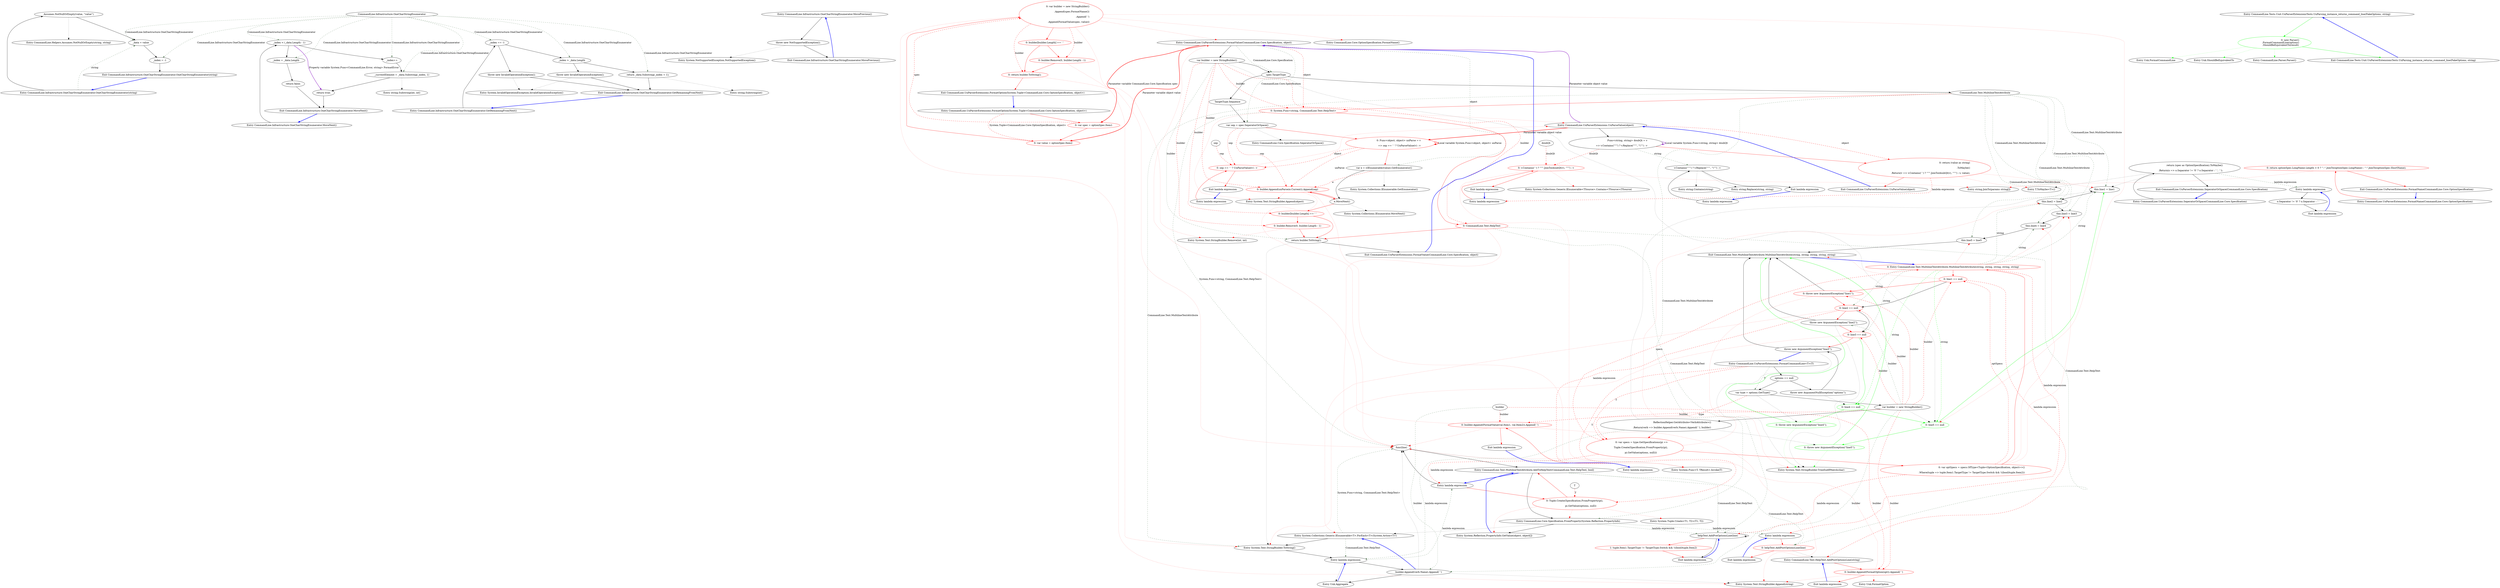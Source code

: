 digraph  {
m0_5 [cluster="CommandLine.Helpers.Assumes.NotNullOrEmpty(string, string)", file="StringBuilderExtensions.cs", label="Entry CommandLine.Helpers.Assumes.NotNullOrEmpty(string, string)", span="49-49"];
m0_14 [cluster="string.Substring(int, int)", file="StringBuilderExtensions.cs", label="Entry string.Substring(int, int)", span="0-0"];
m0_24 [cluster="CommandLine.Infrastructure.OneCharStringEnumerator.MovePrevious()", file="StringBuilderExtensions.cs", label="Entry CommandLine.Infrastructure.OneCharStringEnumerator.MovePrevious()", span="117-117"];
m0_25 [cluster="CommandLine.Infrastructure.OneCharStringEnumerator.MovePrevious()", file="StringBuilderExtensions.cs", label="throw new NotSupportedException();", span="119-119"];
m0_26 [cluster="CommandLine.Infrastructure.OneCharStringEnumerator.MovePrevious()", file="StringBuilderExtensions.cs", label="Exit CommandLine.Infrastructure.OneCharStringEnumerator.MovePrevious()", span="117-117"];
m0_23 [cluster="string.Substring(int)", file="StringBuilderExtensions.cs", label="Entry string.Substring(int)", span="0-0"];
m0_15 [cluster="CommandLine.Infrastructure.OneCharStringEnumerator.GetRemainingFromNext()", file="StringBuilderExtensions.cs", label="Entry CommandLine.Infrastructure.OneCharStringEnumerator.GetRemainingFromNext()", span="102-102"];
m0_16 [cluster="CommandLine.Infrastructure.OneCharStringEnumerator.GetRemainingFromNext()", file="StringBuilderExtensions.cs", label="_index == -1", span="104-104"];
m0_17 [cluster="CommandLine.Infrastructure.OneCharStringEnumerator.GetRemainingFromNext()", file="StringBuilderExtensions.cs", label="throw new InvalidOperationException();", span="106-106"];
m0_18 [cluster="CommandLine.Infrastructure.OneCharStringEnumerator.GetRemainingFromNext()", file="StringBuilderExtensions.cs", label="_index > _data.Length", span="109-109"];
m0_19 [cluster="CommandLine.Infrastructure.OneCharStringEnumerator.GetRemainingFromNext()", file="StringBuilderExtensions.cs", label="throw new InvalidOperationException();", span="111-111"];
m0_20 [cluster="CommandLine.Infrastructure.OneCharStringEnumerator.GetRemainingFromNext()", file="StringBuilderExtensions.cs", label="return _data.Substring(_index + 1);", span="114-114"];
m0_21 [cluster="CommandLine.Infrastructure.OneCharStringEnumerator.GetRemainingFromNext()", file="StringBuilderExtensions.cs", label="Exit CommandLine.Infrastructure.OneCharStringEnumerator.GetRemainingFromNext()", span="102-102"];
m0_27 [cluster="System.NotSupportedException.NotSupportedException()", file="StringBuilderExtensions.cs", label="Entry System.NotSupportedException.NotSupportedException()", span="0-0"];
m0_6 [cluster="CommandLine.Infrastructure.OneCharStringEnumerator.MoveNext()", file="StringBuilderExtensions.cs", label="Entry CommandLine.Infrastructure.OneCharStringEnumerator.MoveNext()", span="89-89"];
m0_7 [cluster="CommandLine.Infrastructure.OneCharStringEnumerator.MoveNext()", file="StringBuilderExtensions.cs", label="_index < (_data.Length - 1)", span="91-91"];
m0_8 [cluster="CommandLine.Infrastructure.OneCharStringEnumerator.MoveNext()", file="StringBuilderExtensions.cs", label="_index++", span="93-93"];
m0_11 [cluster="CommandLine.Infrastructure.OneCharStringEnumerator.MoveNext()", file="StringBuilderExtensions.cs", label="_index = _data.Length", span="98-98"];
m0_9 [cluster="CommandLine.Infrastructure.OneCharStringEnumerator.MoveNext()", file="StringBuilderExtensions.cs", label="_currentElement = _data.Substring(_index, 1)", span="94-94"];
m0_10 [cluster="CommandLine.Infrastructure.OneCharStringEnumerator.MoveNext()", file="StringBuilderExtensions.cs", label="return true;", span="95-95"];
m0_12 [cluster="CommandLine.Infrastructure.OneCharStringEnumerator.MoveNext()", file="StringBuilderExtensions.cs", label="return false;", span="99-99"];
m0_13 [cluster="CommandLine.Infrastructure.OneCharStringEnumerator.MoveNext()", file="StringBuilderExtensions.cs", label="Exit CommandLine.Infrastructure.OneCharStringEnumerator.MoveNext()", span="89-89"];
m0_0 [cluster="CommandLine.Infrastructure.OneCharStringEnumerator.OneCharStringEnumerator(string)", file="StringBuilderExtensions.cs", label="Entry CommandLine.Infrastructure.OneCharStringEnumerator.OneCharStringEnumerator(string)", span="36-36"];
m0_1 [cluster="CommandLine.Infrastructure.OneCharStringEnumerator.OneCharStringEnumerator(string)", file="StringBuilderExtensions.cs", label="Assumes.NotNullOrEmpty(value, ''value'')", span="38-38"];
m0_2 [cluster="CommandLine.Infrastructure.OneCharStringEnumerator.OneCharStringEnumerator(string)", file="StringBuilderExtensions.cs", label="_data = value", span="39-39"];
m0_3 [cluster="CommandLine.Infrastructure.OneCharStringEnumerator.OneCharStringEnumerator(string)", file="StringBuilderExtensions.cs", label="_index = -1", span="40-40"];
m0_4 [cluster="CommandLine.Infrastructure.OneCharStringEnumerator.OneCharStringEnumerator(string)", file="StringBuilderExtensions.cs", label="Exit CommandLine.Infrastructure.OneCharStringEnumerator.OneCharStringEnumerator(string)", span="36-36"];
m0_22 [cluster="System.InvalidOperationException.InvalidOperationException()", file="StringBuilderExtensions.cs", label="Entry System.InvalidOperationException.InvalidOperationException()", span="0-0"];
m0_28 [file="StringBuilderExtensions.cs", label="CommandLine.Infrastructure.OneCharStringEnumerator", span=""];
m1_90 [cluster="System.Collections.Generic.IEnumerable<TSource>.Contains<TSource>(TSource)", file="UnParserExtensions.cs", label="Entry System.Collections.Generic.IEnumerable<TSource>.Contains<TSource>(TSource)", span="0-0"];
m1_32 [cluster="lambda expression", file="UnParserExtensions.cs", label="func(line)", span="152-152"];
m1_26 [cluster="System.Collections.Generic.IEnumerable<T>.ForEach<T>(System.Action<T>)", file="UnParserExtensions.cs", label="Entry System.Collections.Generic.IEnumerable<T>.ForEach<T>(System.Action<T>)", span="253-253"];
m1_27 [cluster="System.Text.StringBuilder.ToString()", file="UnParserExtensions.cs", label="Entry System.Text.StringBuilder.ToString()", span="0-0"];
m1_28 [cluster="lambda expression", file="UnParserExtensions.cs", label="Entry lambda expression", span="25-25"];
m1_29 [cluster="lambda expression", file="UnParserExtensions.cs", label="builder.Append(verb.Name).Append(' ')", span="25-25"];
m1_19 [cluster="CommandLine.Text.MultilineTextAttribute.MultilineTextAttribute(string, string, string, string, string)", file="UnParserExtensions.cs", label="this.line1 = line1", span="82-82"];
m1_98 [cluster="CommandLine.UnParserExtensions.FormatOption(System.Tuple<CommandLine.Core.OptionSpecification, object>)", file="UnParserExtensions.cs", label="Entry CommandLine.UnParserExtensions.FormatOption(System.Tuple<CommandLine.Core.OptionSpecification, object>)", span="81-81"];
m1_99 [cluster="CommandLine.UnParserExtensions.FormatOption(System.Tuple<CommandLine.Core.OptionSpecification, object>)", color=red, community=0, file="UnParserExtensions.cs", label="0: var spec = optionSpec.Item1", span="83-83"];
m1_100 [cluster="CommandLine.UnParserExtensions.FormatOption(System.Tuple<CommandLine.Core.OptionSpecification, object>)", color=red, community=0, file="UnParserExtensions.cs", label="0: var value = optionSpec.Item2", span="84-84"];
m1_101 [cluster="CommandLine.UnParserExtensions.FormatOption(System.Tuple<CommandLine.Core.OptionSpecification, object>)", color=red, community=1, file="UnParserExtensions.cs", label="0: var builder = new StringBuilder()\r\n                    .Append(spec.FormatName())\r\n                    .Append(' ')\r\n                    .Append(FormatValue(spec, value))", span="85-88"];
m1_102 [cluster="CommandLine.UnParserExtensions.FormatOption(System.Tuple<CommandLine.Core.OptionSpecification, object>)", color=red, community=0, file="UnParserExtensions.cs", label="0: builder[builder.Length] == ' '", span="89-89"];
m1_103 [cluster="CommandLine.UnParserExtensions.FormatOption(System.Tuple<CommandLine.Core.OptionSpecification, object>)", color=red, community=0, file="UnParserExtensions.cs", label="0: builder.Remove(0, builder.Length - 1)", span="90-90"];
m1_104 [cluster="CommandLine.UnParserExtensions.FormatOption(System.Tuple<CommandLine.Core.OptionSpecification, object>)", color=red, community=0, file="UnParserExtensions.cs", label="0: return builder.ToString();", span="91-91"];
m1_105 [cluster="CommandLine.UnParserExtensions.FormatOption(System.Tuple<CommandLine.Core.OptionSpecification, object>)", file="UnParserExtensions.cs", label="Exit CommandLine.UnParserExtensions.FormatOption(System.Tuple<CommandLine.Core.OptionSpecification, object>)", span="81-81"];
m1_92 [cluster="CommandLine.UnParserExtensions.SeperatorOrSpace(CommandLine.Core.Specification)", file="UnParserExtensions.cs", label="Entry CommandLine.UnParserExtensions.SeperatorOrSpace(CommandLine.Core.Specification)", span="75-75"];
m1_93 [cluster="CommandLine.UnParserExtensions.SeperatorOrSpace(CommandLine.Core.Specification)", file="UnParserExtensions.cs", label="return (spec as OptionSpecification).ToMaybe()\r\n                .Return(o => o.Separator != '\0' ? o.Separator : ' ', ' ');", span="77-78"];
m1_94 [cluster="CommandLine.UnParserExtensions.SeperatorOrSpace(CommandLine.Core.Specification)", file="UnParserExtensions.cs", label="Exit CommandLine.UnParserExtensions.SeperatorOrSpace(CommandLine.Core.Specification)", span="75-75"];
m1_52 [cluster="CommandLine.UnParserExtensions.FormatValue(CommandLine.Core.Specification, object)", file="UnParserExtensions.cs", label="Entry CommandLine.UnParserExtensions.FormatValue(CommandLine.Core.Specification, object)", span="42-42"];
m1_53 [cluster="CommandLine.UnParserExtensions.FormatValue(CommandLine.Core.Specification, object)", file="UnParserExtensions.cs", label="var builder = new StringBuilder()", span="44-44"];
m1_54 [cluster="CommandLine.UnParserExtensions.FormatValue(CommandLine.Core.Specification, object)", file="UnParserExtensions.cs", label="spec.TargetType", span="45-45"];
m1_56 [cluster="CommandLine.UnParserExtensions.FormatValue(CommandLine.Core.Specification, object)", color=red, community=0, file="UnParserExtensions.cs", label="0: System.Func<string, CommandLine.Text.HelpText>", span=""];
m1_59 [cluster="CommandLine.UnParserExtensions.FormatValue(CommandLine.Core.Specification, object)", file="UnParserExtensions.cs", label="var sep = spec.SeperatorOrSpace()", span="52-52"];
m1_61 [cluster="CommandLine.UnParserExtensions.FormatValue(CommandLine.Core.Specification, object)", file="UnParserExtensions.cs", label="var e = ((IEnumerable)value).GetEnumerator()", span="55-55"];
m1_57 [cluster="CommandLine.UnParserExtensions.FormatValue(CommandLine.Core.Specification, object)", color=red, community=0, file="UnParserExtensions.cs", label="0: CommandLine.Text.HelpText", span=""];
m1_63 [cluster="CommandLine.UnParserExtensions.FormatValue(CommandLine.Core.Specification, object)", color=red, community=0, file="UnParserExtensions.cs", label="0: builder.Append(unParse(e.Current)).Append(sep)", span="57-57"];
m1_64 [cluster="CommandLine.UnParserExtensions.FormatValue(CommandLine.Core.Specification, object)", color=red, community=0, file="UnParserExtensions.cs", label="0: builder[builder.Length] == ' '", span="58-58"];
m1_65 [cluster="CommandLine.UnParserExtensions.FormatValue(CommandLine.Core.Specification, object)", color=red, community=0, file="UnParserExtensions.cs", label="0: builder.Remove(0, builder.Length - 1)", span="59-59"];
m1_66 [cluster="CommandLine.UnParserExtensions.FormatValue(CommandLine.Core.Specification, object)", file="UnParserExtensions.cs", label="return builder.ToString();", span="62-62"];
m1_55 [cluster="CommandLine.UnParserExtensions.FormatValue(CommandLine.Core.Specification, object)", file="UnParserExtensions.cs", label="CommandLine.Text.MultilineTextAttribute", span=""];
m1_58 [cluster="CommandLine.UnParserExtensions.FormatValue(CommandLine.Core.Specification, object)", file="UnParserExtensions.cs", label="TargetType.Sequence", span="51-51"];
m1_60 [cluster="CommandLine.UnParserExtensions.FormatValue(CommandLine.Core.Specification, object)", color=red, community=1, file="UnParserExtensions.cs", label="0: Func<object, object> unParse = v\r\n                        => sep == ' ' ? UnParseValue(v) : v", span="53-54"];
m1_62 [cluster="CommandLine.UnParserExtensions.FormatValue(CommandLine.Core.Specification, object)", file="UnParserExtensions.cs", label="e.MoveNext()", span="56-56"];
m1_67 [cluster="CommandLine.UnParserExtensions.FormatValue(CommandLine.Core.Specification, object)", file="UnParserExtensions.cs", label="Exit CommandLine.UnParserExtensions.FormatValue(CommandLine.Core.Specification, object)", span="42-42"];
m1_71 [cluster="System.Collections.IEnumerable.GetEnumerator()", file="UnParserExtensions.cs", label="Entry System.Collections.IEnumerable.GetEnumerator()", span="0-0"];
m1_73 [cluster="System.Func<T, TResult>.Invoke(T)", file="UnParserExtensions.cs", label="Entry System.Func<T, TResult>.Invoke(T)", span="0-0"];
m1_0 [cluster="CommandLine.UnParserExtensions.FormatCommandLine<T>(T)", file="UnParserExtensions.cs", label="Entry CommandLine.UnParserExtensions.FormatCommandLine<T>(T)", span="17-17"];
m1_1 [cluster="CommandLine.UnParserExtensions.FormatCommandLine<T>(T)", file="UnParserExtensions.cs", label="options == null", span="19-19"];
m1_3 [cluster="CommandLine.UnParserExtensions.FormatCommandLine<T>(T)", file="UnParserExtensions.cs", label="var type = options.GetType()", span="21-21"];
m1_6 [cluster="CommandLine.UnParserExtensions.FormatCommandLine<T>(T)", color=red, community=1, file="UnParserExtensions.cs", label="0: var specs = type.GetSpecifications(pi =>\r\n                Tuple.Create(Specification.FromProperty(pi),\r\n                pi.GetValue(options, null)))", span="27-29"];
m1_2 [cluster="CommandLine.UnParserExtensions.FormatCommandLine<T>(T)", file="UnParserExtensions.cs", label="throw new ArgumentNullException(''options'');", span="19-19"];
m1_4 [cluster="CommandLine.UnParserExtensions.FormatCommandLine<T>(T)", file="UnParserExtensions.cs", label="var builder = new StringBuilder()", span="22-22"];
m1_5 [cluster="CommandLine.UnParserExtensions.FormatCommandLine<T>(T)", file="UnParserExtensions.cs", label="ReflectionHelper.GetAttribute<VerbAttribute>()\r\n                .Return(verb => builder.Append(verb.Name).Append(' '), builder)", span="24-25"];
m1_9 [cluster="CommandLine.Text.MultilineTextAttribute.MultilineTextAttribute(string, string, string, string, string)", color=red, community=0, file="UnParserExtensions.cs", label="0: line1 == null", span="76-76"];
m1_10 [cluster="CommandLine.Text.MultilineTextAttribute.MultilineTextAttribute(string, string, string, string, string)", color=red, community=0, file="UnParserExtensions.cs", label="0: throw new ArgumentException(''line1'');", span="76-76"];
m1_11 [cluster="CommandLine.Text.MultilineTextAttribute.MultilineTextAttribute(string, string, string, string, string)", color=red, community=0, file="UnParserExtensions.cs", label="0: line2 == null", span="77-77"];
m1_12 [cluster="CommandLine.Text.MultilineTextAttribute.MultilineTextAttribute(string, string, string, string, string)", file="UnParserExtensions.cs", label="throw new ArgumentException(''line2'');", span="77-77"];
m1_13 [cluster="CommandLine.Text.MultilineTextAttribute.MultilineTextAttribute(string, string, string, string, string)", color=red, community=0, file="UnParserExtensions.cs", label="0: line3 == null", span="78-78"];
m1_7 [cluster="CommandLine.UnParserExtensions.FormatCommandLine<T>(T)", color=red, community=1, file="UnParserExtensions.cs", label="0: var optSpecs = specs.OfType<Tuple<OptionSpecification, object>>()\r\n                .Where(tuple => tuple.Item1.TargetType != TargetType.Switch && !((bool)tuple.Item2))", span="30-31"];
m1_8 [cluster="CommandLine.Text.MultilineTextAttribute.MultilineTextAttribute(string, string, string, string, string)", color=red, community=0, file="UnParserExtensions.cs", label="0: Entry CommandLine.Text.MultilineTextAttribute.MultilineTextAttribute(string, string, string, string, string)", span="74-74"];
m1_14 [cluster="CommandLine.Text.MultilineTextAttribute.MultilineTextAttribute(string, string, string, string, string)", file="UnParserExtensions.cs", label="throw new ArgumentException(''line3'');", span="78-78"];
m1_25 [cluster="System.Text.StringBuilder.TrimEndIfMatch(char)", file="UnParserExtensions.cs", label="Entry System.Text.StringBuilder.TrimEndIfMatch(char)", span="86-86"];
m1_22 [cluster="CommandLine.Text.MultilineTextAttribute.MultilineTextAttribute(string, string, string, string, string)", file="UnParserExtensions.cs", label="this.line4 = line4", span="85-85"];
m1_18 [cluster="CommandLine.Text.MultilineTextAttribute.MultilineTextAttribute(string, string, string, string, string)", color=green, community=0, file="UnParserExtensions.cs", label="0: throw new ArgumentException(''line5'');", span="80-80"];
m1_86 [cluster="string.Replace(string, string)", file="UnParserExtensions.cs", label="Entry string.Replace(string, string)", span="0-0"];
m1_41 [cluster="lambda expression", file="UnParserExtensions.cs", label="Exit lambda expression", span="31-31"];
m1_20 [cluster="CommandLine.Text.MultilineTextAttribute.MultilineTextAttribute(string, string, string, string, string)", file="UnParserExtensions.cs", label="this.line2 = line2", span="83-83"];
m1_81 [cluster="T.ToMaybe<T>()", file="UnParserExtensions.cs", label="Entry T.ToMaybe<T>()", span="105-105"];
m1_38 [cluster="System.Tuple.Create<T1, T2>(T1, T2)", file="UnParserExtensions.cs", label="Entry System.Tuple.Create<T1, T2>(T1, T2)", span="0-0"];
m1_16 [cluster="CommandLine.Text.MultilineTextAttribute.MultilineTextAttribute(string, string, string, string, string)", color=green, community=0, file="UnParserExtensions.cs", label="0: throw new ArgumentException(''line4'');", span="79-79"];
m1_95 [cluster="lambda expression", file="UnParserExtensions.cs", label="Entry lambda expression", span="78-78"];
m1_34 [cluster="lambda expression", color=red, community=1, file="UnParserExtensions.cs", label="0: Tuple.Create(Specification.FromProperty(pi),\r\n                pi.GetValue(options, null))", span="28-29"];
m1_46 [cluster="lambda expression", color=red, community=0, file="UnParserExtensions.cs", label="0: builder.Append(FormatOption(opt)).Append(' ')", span="34-34"];
m1_50 [cluster="lambda expression", color=red, community=0, file="UnParserExtensions.cs", label="0: builder.Append(FormatValue(val.Item1, val.Item2)).Append(' ')", span="36-36"];
m1_33 [cluster="lambda expression", file="UnParserExtensions.cs", label="Entry lambda expression", span="27-29"];
m1_39 [cluster="lambda expression", file="UnParserExtensions.cs", label="helpText.AddPreOptionsLine(line)", span="160-160"];
m1_42 [cluster="lambda expression", file="UnParserExtensions.cs", label="Entry lambda expression", span="32-32"];
m1_45 [cluster="CommandLine.Text.HelpText.AddPostOptionsLine(string)", file="UnParserExtensions.cs", label="Entry CommandLine.Text.HelpText.AddPostOptionsLine(string)", span="333-333"];
m1_49 [cluster="lambda expression", file="UnParserExtensions.cs", label="Entry lambda expression", span="36-36"];
m1_30 [cluster="Unk.Aggregate", file="UnParserExtensions.cs", label="Entry Unk.Aggregate", span=""];
m1_35 [cluster="CommandLine.Text.MultilineTextAttribute.AddToHelpText(CommandLine.Text.HelpText, bool)", file="UnParserExtensions.cs", label="Entry CommandLine.Text.MultilineTextAttribute.AddToHelpText(CommandLine.Text.HelpText, bool)", span="155-155"];
m1_40 [cluster="lambda expression", color=red, community=0, file="UnParserExtensions.cs", label="1: tuple.Item1.TargetType != TargetType.Switch && !((bool)tuple.Item2)", span="31-31"];
m1_43 [cluster="lambda expression", color=red, community=0, file="UnParserExtensions.cs", label="0: helpText.AddPostOptionsLine(line)", span="161-161"];
m1_44 [cluster="lambda expression", file="UnParserExtensions.cs", label="Exit lambda expression", span="32-32"];
m1_47 [cluster="lambda expression", file="UnParserExtensions.cs", label="Exit lambda expression", span="34-34"];
m1_51 [cluster="lambda expression", file="UnParserExtensions.cs", label="Exit lambda expression", span="36-36"];
m1_76 [cluster="lambda expression", color=red, community=0, file="UnParserExtensions.cs", label="0: sep == ' ' ? UnParseValue(v) : v", span="54-54"];
m1_75 [cluster="lambda expression", file="UnParserExtensions.cs", label="Entry lambda expression", span="53-54"];
m1_77 [cluster="lambda expression", file="UnParserExtensions.cs", label="Exit lambda expression", span="53-54"];
m1_83 [cluster="lambda expression", file="UnParserExtensions.cs", label="v.Contains(''\'''') ? v.Replace(''\'''', ''\\\'''') : v", span="68-68"];
m1_88 [cluster="lambda expression", color=red, community=0, file="UnParserExtensions.cs", label="0: v.Contains(' ') ? ''\''''.JoinTo(doubQt(v), ''\'''') : v", span="72-72"];
m1_87 [cluster="lambda expression", file="UnParserExtensions.cs", label="Entry lambda expression", span="72-72"];
m1_82 [cluster="lambda expression", file="UnParserExtensions.cs", label="Entry lambda expression", span="67-68"];
m1_84 [cluster="lambda expression", file="UnParserExtensions.cs", label="Exit lambda expression", span="67-68"];
m1_89 [cluster="lambda expression", file="UnParserExtensions.cs", label="Exit lambda expression", span="72-72"];
m1_96 [cluster="lambda expression", file="UnParserExtensions.cs", label="o.Separator != '\0' ? o.Separator : ' '", span="78-78"];
m1_97 [cluster="lambda expression", file="UnParserExtensions.cs", label="Exit lambda expression", span="78-78"];
m1_85 [cluster="string.Contains(string)", file="UnParserExtensions.cs", label="Entry string.Contains(string)", span="0-0"];
m1_68 [cluster="CommandLine.UnParserExtensions.UnParseValue(object)", file="UnParserExtensions.cs", label="Entry CommandLine.UnParserExtensions.UnParseValue(object)", span="65-65"];
m1_78 [cluster="CommandLine.UnParserExtensions.UnParseValue(object)", file="UnParserExtensions.cs", label="Func<string, string> doubQt = v\r\n                => v.Contains(''\'''') ? v.Replace(''\'''', ''\\\'''') : v", span="67-68"];
m1_79 [cluster="CommandLine.UnParserExtensions.UnParseValue(object)", color=red, community=0, file="UnParserExtensions.cs", label="0: return (value as string)\r\n                .ToMaybe()\r\n                .Return(v => v.Contains(' ') ? ''\''''.JoinTo(doubQt(v), ''\'''') : v, value);", span="70-72"];
m1_80 [cluster="CommandLine.UnParserExtensions.UnParseValue(object)", file="UnParserExtensions.cs", label="Exit CommandLine.UnParserExtensions.UnParseValue(object)", span="65-65"];
m1_23 [cluster="CommandLine.Text.MultilineTextAttribute.MultilineTextAttribute(string, string, string, string, string)", file="UnParserExtensions.cs", label="this.line5 = line5", span="86-86"];
m1_74 [cluster="System.Text.StringBuilder.Remove(int, int)", file="UnParserExtensions.cs", label="Entry System.Text.StringBuilder.Remove(int, int)", span="0-0"];
m1_48 [cluster="Unk.FormatOption", file="UnParserExtensions.cs", label="Entry Unk.FormatOption", span=""];
m1_91 [cluster="string.JoinTo(params string[])", file="UnParserExtensions.cs", label="Entry string.JoinTo(params string[])", span="45-45"];
m1_36 [cluster="CommandLine.Core.Specification.FromProperty(System.Reflection.PropertyInfo)", file="UnParserExtensions.cs", label="Entry CommandLine.Core.Specification.FromProperty(System.Reflection.PropertyInfo)", span="105-105"];
m1_37 [cluster="System.Reflection.PropertyInfo.GetValue(object, object[])", file="UnParserExtensions.cs", label="Entry System.Reflection.PropertyInfo.GetValue(object, object[])", span="0-0"];
m1_70 [cluster="CommandLine.Core.Specification.SeperatorOrSpace()", file="UnParserExtensions.cs", label="Entry CommandLine.Core.Specification.SeperatorOrSpace()", span="75-75"];
m1_31 [cluster="System.Text.StringBuilder.Append(string)", file="UnParserExtensions.cs", label="Entry System.Text.StringBuilder.Append(string)", span="0-0"];
m1_106 [cluster="CommandLine.Core.OptionSpecification.FormatName()", file="UnParserExtensions.cs", label="Entry CommandLine.Core.OptionSpecification.FormatName()", span="94-94"];
m1_24 [cluster="CommandLine.Text.MultilineTextAttribute.MultilineTextAttribute(string, string, string, string, string)", file="UnParserExtensions.cs", label="Exit CommandLine.Text.MultilineTextAttribute.MultilineTextAttribute(string, string, string, string, string)", span="74-74"];
m1_69 [cluster="System.Text.StringBuilder.Append(object)", file="UnParserExtensions.cs", label="Entry System.Text.StringBuilder.Append(object)", span="0-0"];
m1_21 [cluster="CommandLine.Text.MultilineTextAttribute.MultilineTextAttribute(string, string, string, string, string)", file="UnParserExtensions.cs", label="this.line3 = line3", span="84-84"];
m1_17 [cluster="CommandLine.Text.MultilineTextAttribute.MultilineTextAttribute(string, string, string, string, string)", color=green, community=0, file="UnParserExtensions.cs", label="0: line5 == null", span="80-80"];
m1_72 [cluster="System.Collections.IEnumerator.MoveNext()", file="UnParserExtensions.cs", label="Entry System.Collections.IEnumerator.MoveNext()", span="0-0"];
m1_107 [cluster="CommandLine.UnParserExtensions.FormatName(CommandLine.Core.OptionSpecification)", file="UnParserExtensions.cs", label="Entry CommandLine.UnParserExtensions.FormatName(CommandLine.Core.OptionSpecification)", span="94-94"];
m1_108 [cluster="CommandLine.UnParserExtensions.FormatName(CommandLine.Core.OptionSpecification)", color=red, community=0, file="UnParserExtensions.cs", label="0: return optionSpec.LongName.Length > 0 ? ''--''.JoinTo(optionSpec.LongName) : ''-''.JoinTo(optionSpec.ShortName);", span="96-96"];
m1_109 [cluster="CommandLine.UnParserExtensions.FormatName(CommandLine.Core.OptionSpecification)", file="UnParserExtensions.cs", label="Exit CommandLine.UnParserExtensions.FormatName(CommandLine.Core.OptionSpecification)", span="94-94"];
m1_15 [cluster="CommandLine.Text.MultilineTextAttribute.MultilineTextAttribute(string, string, string, string, string)", color=green, community=0, file="UnParserExtensions.cs", label="0: line4 == null", span="79-79"];
m1_110 [file="UnParserExtensions.cs", label=builder, span=""];
m1_111 [file="UnParserExtensions.cs", label=T, span=""];
m1_112 [file="UnParserExtensions.cs", label=sep, span=""];
m1_113 [file="UnParserExtensions.cs", label=doubQt, span=""];
m2_0 [cluster="CommandLine.Tests.Unit.UnParserExtensionsTests.UnParsing_instance_returns_command_line(FakeOptions, string)", file="UnParserExtensionsTests.cs", label="Entry CommandLine.Tests.Unit.UnParserExtensionsTests.UnParsing_instance_returns_command_line(FakeOptions, string)", span="16-16"];
m2_1 [cluster="CommandLine.Tests.Unit.UnParserExtensionsTests.UnParsing_instance_returns_command_line(FakeOptions, string)", color=green, community=1, file="UnParserExtensionsTests.cs", label="0: new Parser()\r                .FormatCommandLine(options)\r                .ShouldBeEquivalentTo(result)", span="18-20"];
m2_2 [cluster="CommandLine.Tests.Unit.UnParserExtensionsTests.UnParsing_instance_returns_command_line(FakeOptions, string)", file="UnParserExtensionsTests.cs", label="Exit CommandLine.Tests.Unit.UnParserExtensionsTests.UnParsing_instance_returns_command_line(FakeOptions, string)", span="16-16"];
m2_4 [cluster="Unk.FormatCommandLine", file="UnParserExtensionsTests.cs", label="Entry Unk.FormatCommandLine", span=""];
m2_5 [cluster="Unk.ShouldBeEquivalentTo", file="UnParserExtensionsTests.cs", label="Entry Unk.ShouldBeEquivalentTo", span=""];
m2_3 [cluster="CommandLine.Parser.Parser()", file="UnParserExtensionsTests.cs", label="Entry CommandLine.Parser.Parser()", span="26-26"];
m0_24 -> m0_25  [key=0, style=solid];
m0_25 -> m0_26  [key=0, style=solid];
m0_25 -> m0_27  [key=2, style=dotted];
m0_26 -> m0_24  [color=blue, key=0, style=bold];
m0_15 -> m0_16  [key=0, style=solid];
m0_16 -> m0_17  [key=0, style=solid];
m0_16 -> m0_18  [key=0, style=solid];
m0_17 -> m0_21  [key=0, style=solid];
m0_17 -> m0_22  [key=2, style=dotted];
m0_18 -> m0_19  [key=0, style=solid];
m0_18 -> m0_20  [key=0, style=solid];
m0_19 -> m0_21  [key=0, style=solid];
m0_19 -> m0_22  [key=2, style=dotted];
m0_20 -> m0_21  [key=0, style=solid];
m0_20 -> m0_23  [key=2, style=dotted];
m0_21 -> m0_15  [color=blue, key=0, style=bold];
m0_6 -> m0_7  [key=0, style=solid];
m0_7 -> m0_8  [key=0, style=solid];
m0_7 -> m0_11  [key=0, style=solid];
m0_7 -> m0_10  [color=darkorchid, key=3, label="Property variable System.Func<CommandLine.Error, string> FormatError", style=bold];
m0_8 -> m0_9  [key=0, style=solid];
m0_11 -> m0_12  [key=0, style=solid];
m0_9 -> m0_10  [key=0, style=solid];
m0_9 -> m0_14  [key=2, style=dotted];
m0_10 -> m0_13  [key=0, style=solid];
m0_12 -> m0_13  [key=0, style=solid];
m0_13 -> m0_6  [color=blue, key=0, style=bold];
m0_0 -> m0_1  [key=0, style=solid];
m0_0 -> m0_2  [color=darkseagreen4, key=1, label=string, style=dashed];
m0_1 -> m0_2  [key=0, style=solid];
m0_1 -> m0_5  [key=2, style=dotted];
m0_2 -> m0_3  [key=0, style=solid];
m0_3 -> m0_4  [key=0, style=solid];
m0_4 -> m0_0  [color=blue, key=0, style=bold];
m0_28 -> m0_2  [color=darkseagreen4, key=1, label="CommandLine.Infrastructure.OneCharStringEnumerator", style=dashed];
m0_28 -> m0_3  [color=darkseagreen4, key=1, label="CommandLine.Infrastructure.OneCharStringEnumerator", style=dashed];
m0_28 -> m0_7  [color=darkseagreen4, key=1, label="CommandLine.Infrastructure.OneCharStringEnumerator", style=dashed];
m0_28 -> m0_8  [color=darkseagreen4, key=1, label="CommandLine.Infrastructure.OneCharStringEnumerator", style=dashed];
m0_28 -> m0_9  [color=darkseagreen4, key=1, label="CommandLine.Infrastructure.OneCharStringEnumerator", style=dashed];
m0_28 -> m0_11  [color=darkseagreen4, key=1, label="CommandLine.Infrastructure.OneCharStringEnumerator", style=dashed];
m0_28 -> m0_16  [color=darkseagreen4, key=1, label="CommandLine.Infrastructure.OneCharStringEnumerator", style=dashed];
m0_28 -> m0_18  [color=darkseagreen4, key=1, label="CommandLine.Infrastructure.OneCharStringEnumerator", style=dashed];
m0_28 -> m0_20  [color=darkseagreen4, key=1, label="CommandLine.Infrastructure.OneCharStringEnumerator", style=dashed];
m1_32 -> m1_35  [key=0, style=solid];
m1_32 -> m1_73  [key=2, style=dotted];
m1_26 -> m1_27  [key=0, style=solid];
m1_26 -> m1_28  [color=darkseagreen4, key=1, label="CommandLine.Text.HelpText", style=dashed];
m1_26 -> m1_32  [color=darkseagreen4, key=1, label="System.Func<string, CommandLine.Text.HelpText>", style=dashed];
m1_27 -> m1_28  [key=0, style=solid];
m1_28 -> m1_29  [key=0, style=solid];
m1_28 -> m1_30  [key=2, style=dotted];
m1_28 -> m1_33  [color=darkseagreen4, key=1, label="lambda expression", style=dashed];
m1_29 -> m1_26  [color=blue, key=0, style=bold];
m1_29 -> m1_30  [key=0, style=solid];
m1_29 -> m1_31  [key=2, style=dotted];
m1_29 -> m1_32  [key=2, style=dotted];
m1_19 -> m1_20  [key=0, style=solid];
m1_98 -> m1_99  [color=red, key=0, style=solid];
m1_98 -> m1_100  [color=red, key=1, label="System.Tuple<CommandLine.Core.OptionSpecification, object>", style=dashed];
m1_99 -> m1_100  [color=red, key=0, style=solid];
m1_99 -> m1_101  [color=red, key=1, label=spec, style=dashed];
m1_100 -> m1_101  [color=red, key=0, style=solid];
m1_101 -> m1_102  [color=red, key=0, style=solid];
m1_101 -> m1_17  [color=red, key=2, style=dotted];
m1_101 -> m1_106  [color=red, key=2, style=dotted];
m1_101 -> m1_31  [color=red, key=2, style=dotted];
m1_101 -> m1_32  [color=red, key=2, style=dotted];
m1_101 -> m1_52  [color=red, key=2, style=dotted];
m1_101 -> m1_103  [color=red, key=1, label=builder, style=dashed];
m1_101 -> m1_104  [color=red, key=1, label=builder, style=dashed];
m1_102 -> m1_103  [color=red, key=0, style=solid];
m1_102 -> m1_104  [color=red, key=0, style=solid];
m1_103 -> m1_104  [color=red, key=0, style=solid];
m1_103 -> m1_74  [color=red, key=2, style=dotted];
m1_104 -> m1_105  [color=red, key=0, style=solid];
m1_104 -> m1_27  [color=red, key=2, style=dotted];
m1_105 -> m1_98  [color=blue, key=0, style=bold];
m1_92 -> m1_93  [key=0, style=solid];
m1_93 -> m1_94  [key=0, style=solid];
m1_93 -> m1_81  [key=2, style=dotted];
m1_93 -> m1_19  [key=2, style=dotted];
m1_93 -> m1_95  [color=darkseagreen4, key=1, label="lambda expression", style=dashed];
m1_94 -> m1_92  [color=blue, key=0, style=bold];
m1_52 -> m1_53  [key=0, style=solid];
m1_52 -> m1_54  [color=darkseagreen4, key=1, label="CommandLine.Core.Specification", style=dashed];
m1_52 -> m1_56  [color=red, key=1, label=object, style=dashed];
m1_52 -> m1_59  [color=darkseagreen4, key=1, label="CommandLine.Core.Specification", style=dashed];
m1_52 -> m1_61  [color=darkseagreen4, key=1, label=object, style=dashed];
m1_52 -> m1_99  [color=red, key=3, label="Parameter variable CommandLine.Core.Specification spec", style=bold];
m1_52 -> m1_100  [color=red, key=3, label="Parameter variable object value", style=bold];
m1_53 -> m1_54  [key=0, style=solid];
m1_53 -> m1_17  [key=2, style=dotted];
m1_53 -> m1_56  [color=red, key=1, label=builder, style=dashed];
m1_53 -> m1_57  [color=red, key=1, label=builder, style=dashed];
m1_53 -> m1_63  [color=red, key=1, label=builder, style=dashed];
m1_53 -> m1_64  [color=red, key=1, label=builder, style=dashed];
m1_53 -> m1_65  [color=red, key=1, label=builder, style=dashed];
m1_53 -> m1_66  [color=darkseagreen4, key=1, label=builder, style=dashed];
m1_54 -> m1_55  [key=0, style=solid];
m1_54 -> m1_58  [key=0, style=solid];
m1_56 -> m1_57  [color=red, key=0, style=solid];
m1_56 -> m1_68  [color=red, key=2, style=dotted];
m1_56 -> m1_69  [color=red, key=2, style=dotted];
m1_56 -> m1_32  [color=darkseagreen4, key=1, label="System.Func<string, CommandLine.Text.HelpText>", style=dashed];
m1_59 -> m1_60  [color=red, key=0, style=solid];
m1_59 -> m1_70  [key=2, style=dotted];
m1_59 -> m1_76  [color=red, key=1, label=sep, style=dashed];
m1_59 -> m1_63  [color=red, key=1, label=sep, style=dashed];
m1_61 -> m1_62  [key=0, style=solid];
m1_61 -> m1_71  [key=2, style=dotted];
m1_61 -> m1_63  [color=red, key=1, label=e, style=dashed];
m1_57 -> m1_66  [color=red, key=0, style=solid];
m1_57 -> m1_32  [color=red, key=2, style=dotted];
m1_57 -> m1_39  [color=darkseagreen4, key=1, label="CommandLine.Text.HelpText", style=dashed];
m1_57 -> m1_43  [color=darkseagreen4, key=1, label="CommandLine.Text.HelpText", style=dashed];
m1_63 -> m1_62  [color=red, key=0, style=solid];
m1_63 -> m1_73  [color=red, key=2, style=dotted];
m1_63 -> m1_69  [color=red, key=2, style=dotted];
m1_63 -> m1_32  [color=red, key=2, style=dotted];
m1_64 -> m1_65  [color=red, key=0, style=solid];
m1_64 -> m1_66  [color=red, key=0, style=solid];
m1_65 -> m1_66  [color=red, key=0, style=solid];
m1_65 -> m1_74  [color=red, key=2, style=dotted];
m1_66 -> m1_67  [key=0, style=solid];
m1_66 -> m1_27  [key=2, style=dotted];
m1_55 -> m1_56  [color=red, key=0, style=solid];
m1_55 -> m1_19  [color=darkseagreen4, key=1, label="CommandLine.Text.MultilineTextAttribute", style=dashed];
m1_55 -> m1_20  [color=darkseagreen4, key=1, label="CommandLine.Text.MultilineTextAttribute", style=dashed];
m1_55 -> m1_21  [color=darkseagreen4, key=1, label="CommandLine.Text.MultilineTextAttribute", style=dashed];
m1_55 -> m1_22  [color=darkseagreen4, key=1, label="CommandLine.Text.MultilineTextAttribute", style=dashed];
m1_55 -> m1_23  [color=darkseagreen4, key=1, label="CommandLine.Text.MultilineTextAttribute", style=dashed];
m1_55 -> m1_27  [color=darkseagreen4, key=1, label="CommandLine.Text.MultilineTextAttribute", style=dashed];
m1_55 -> m1_36  [color=darkseagreen4, key=1, label="CommandLine.Text.MultilineTextAttribute", style=dashed];
m1_58 -> m1_59  [key=0, style=solid];
m1_60 -> m1_61  [color=red, key=0, style=solid];
m1_60 -> m1_76  [color=red, key=1, label=object, style=dashed];
m1_60 -> m1_63  [color=red, key=1, label=unParse, style=dashed];
m1_60 -> m1_60  [color=red, key=3, label="Local variable System.Func<object, object> unParse", style=bold];
m1_62 -> m1_63  [color=red, key=0, style=solid];
m1_62 -> m1_64  [color=red, key=0, style=solid];
m1_62 -> m1_72  [key=2, style=dotted];
m1_67 -> m1_52  [color=blue, key=0, style=bold];
m1_0 -> m1_1  [key=0, style=solid];
m1_0 -> m1_3  [color=darkseagreen4, key=1, label=T, style=dashed];
m1_0 -> m1_6  [color=red, key=1, label=T, style=dashed];
m1_0 -> m1_34  [color=red, key=1, label=T, style=dashed];
m1_1 -> m1_2  [key=0, style=solid];
m1_1 -> m1_3  [key=0, style=solid];
m1_3 -> m1_4  [key=0, style=solid];
m1_3 -> m1_16  [key=2, style=dotted];
m1_3 -> m1_6  [color=red, key=1, label=type, style=dashed];
m1_6 -> m1_7  [color=red, key=0, style=solid];
m1_6 -> m1_20  [color=red, key=2, style=dotted];
m1_6 -> m1_33  [color=red, key=1, label="lambda expression", style=dashed];
m1_6 -> m1_8  [color=red, key=1, label=specs, style=dashed];
m1_2 -> m1_14  [key=0, style=solid];
m1_2 -> m1_15  [key=2, style=dotted];
m1_4 -> m1_5  [key=0, style=solid];
m1_4 -> m1_17  [key=2, style=dotted];
m1_4 -> m1_29  [color=darkseagreen4, key=1, label=builder, style=dashed];
m1_4 -> m1_9  [color=red, key=1, label=builder, style=dashed];
m1_4 -> m1_46  [color=red, key=1, label=builder, style=dashed];
m1_4 -> m1_10  [color=red, key=1, label=builder, style=dashed];
m1_4 -> m1_11  [color=red, key=1, label=builder, style=dashed];
m1_4 -> m1_50  [color=red, key=1, label=builder, style=dashed];
m1_4 -> m1_12  [color=darkseagreen4, key=1, label=builder, style=dashed];
m1_4 -> m1_13  [color=red, key=1, label=builder, style=dashed];
m1_5 -> m1_6  [color=red, key=0, style=solid];
m1_5 -> m1_18  [key=2, style=dotted];
m1_5 -> m1_19  [key=2, style=dotted];
m1_5 -> m1_28  [color=darkseagreen4, key=1, label="lambda expression", style=dashed];
m1_9 -> m1_10  [color=red, key=0, style=solid];
m1_9 -> m1_24  [color=red, key=2, style=dotted];
m1_9 -> m1_45  [color=red, key=1, label="lambda expression", style=dashed];
m1_9 -> m1_11  [key=0, style=solid];
m1_10 -> m1_11  [color=red, key=0, style=solid];
m1_10 -> m1_25  [color=red, key=2, style=dotted];
m1_10 -> m1_24  [key=0, style=solid];
m1_11 -> m1_12  [color=red, key=0, style=solid];
m1_11 -> m1_26  [color=red, key=2, style=dotted];
m1_11 -> m1_49  [color=red, key=1, label="lambda expression", style=dashed];
m1_11 -> m1_13  [key=0, style=solid];
m1_12 -> m1_13  [color=red, key=0, style=solid];
m1_12 -> m1_25  [key=2, style=dotted];
m1_12 -> m1_24  [key=0, style=solid];
m1_13 -> m1_14  [color=red, key=0, style=solid];
m1_13 -> m1_27  [color=red, key=2, style=dotted];
m1_13 -> m1_15  [color=green, key=0, style=solid];
m1_7 -> m1_8  [color=red, key=0, style=solid];
m1_7 -> m1_21  [color=red, key=2, style=dotted];
m1_7 -> m1_22  [color=red, key=2, style=dotted];
m1_7 -> m1_39  [color=red, key=1, label="lambda expression", style=dashed];
m1_7 -> m1_9  [color=red, key=1, label=optSpecs, style=dashed];
m1_8 -> m1_9  [color=red, key=0, style=solid];
m1_8 -> m1_21  [color=red, key=2, style=dotted];
m1_8 -> m1_23  [color=red, key=2, style=dotted];
m1_8 -> m1_42  [color=red, key=1, label="lambda expression", style=dashed];
m1_8 -> m1_11  [color=darkseagreen4, key=1, label=string, style=dashed];
m1_8 -> m1_15  [color=green, key=1, label=string, style=dashed];
m1_8 -> m1_17  [color=green, key=1, label=string, style=dashed];
m1_8 -> m1_13  [color=darkseagreen4, key=1, label=string, style=dashed];
m1_8 -> m1_19  [color=darkseagreen4, key=1, label=string, style=dashed];
m1_8 -> m1_20  [color=darkseagreen4, key=1, label=string, style=dashed];
m1_8 -> m1_22  [color=darkseagreen4, key=1, label=string, style=dashed];
m1_14 -> m1_0  [color=blue, key=0, style=bold];
m1_14 -> m1_24  [key=0, style=solid];
m1_14 -> m1_25  [key=2, style=dotted];
m1_22 -> m1_23  [key=0, style=solid];
m1_18 -> m1_24  [color=green, key=0, style=solid];
m1_18 -> m1_25  [color=green, key=2, style=dotted];
m1_41 -> m1_39  [color=blue, key=0, style=bold];
m1_20 -> m1_21  [key=0, style=solid];
m1_16 -> m1_24  [color=green, key=0, style=solid];
m1_16 -> m1_25  [color=green, key=2, style=dotted];
m1_95 -> m1_96  [key=0, style=solid];
m1_34 -> m1_35  [color=red, key=0, style=solid];
m1_34 -> m1_36  [color=red, key=2, style=dotted];
m1_34 -> m1_37  [color=red, key=2, style=dotted];
m1_34 -> m1_38  [color=red, key=2, style=dotted];
m1_46 -> m1_47  [color=red, key=0, style=solid];
m1_46 -> m1_48  [color=red, key=2, style=dotted];
m1_46 -> m1_31  [color=red, key=2, style=dotted];
m1_46 -> m1_32  [color=red, key=2, style=dotted];
m1_50 -> m1_51  [color=red, key=0, style=solid];
m1_50 -> m1_52  [color=red, key=2, style=dotted];
m1_50 -> m1_31  [color=red, key=2, style=dotted];
m1_50 -> m1_32  [color=red, key=2, style=dotted];
m1_33 -> m1_34  [color=red, key=0, style=solid];
m1_33 -> m1_32  [key=0, style=solid];
m1_39 -> m1_40  [color=red, key=0, style=solid];
m1_39 -> m1_39  [key=0, style=solid];
m1_39 -> m1_41  [key=0, style=solid];
m1_42 -> m1_43  [color=red, key=0, style=solid];
m1_45 -> m1_46  [color=red, key=0, style=solid];
m1_49 -> m1_50  [color=red, key=0, style=solid];
m1_30 -> m1_28  [color=blue, key=0, style=bold];
m1_35 -> m1_33  [color=blue, key=0, style=bold];
m1_35 -> m1_36  [key=0, style=solid];
m1_35 -> m1_39  [color=darkseagreen4, key=1, label="CommandLine.Text.HelpText", style=dashed];
m1_35 -> m1_43  [color=darkseagreen4, key=1, label="CommandLine.Text.HelpText", style=dashed];
m1_40 -> m1_41  [color=red, key=0, style=solid];
m1_43 -> m1_44  [color=red, key=0, style=solid];
m1_43 -> m1_45  [key=2, style=dotted];
m1_44 -> m1_42  [color=blue, key=0, style=bold];
m1_47 -> m1_45  [color=blue, key=0, style=bold];
m1_51 -> m1_49  [color=blue, key=0, style=bold];
m1_76 -> m1_77  [color=red, key=0, style=solid];
m1_76 -> m1_68  [color=red, key=2, style=dotted];
m1_75 -> m1_76  [color=red, key=0, style=solid];
m1_77 -> m1_75  [color=blue, key=0, style=bold];
m1_83 -> m1_84  [key=0, style=solid];
m1_83 -> m1_85  [key=2, style=dotted];
m1_83 -> m1_86  [key=2, style=dotted];
m1_88 -> m1_89  [color=red, key=0, style=solid];
m1_88 -> m1_90  [color=red, key=2, style=dotted];
m1_88 -> m1_73  [color=red, key=2, style=dotted];
m1_88 -> m1_91  [color=red, key=2, style=dotted];
m1_87 -> m1_88  [color=red, key=0, style=solid];
m1_82 -> m1_83  [key=0, style=solid];
m1_84 -> m1_82  [color=blue, key=0, style=bold];
m1_89 -> m1_87  [color=blue, key=0, style=bold];
m1_96 -> m1_97  [key=0, style=solid];
m1_97 -> m1_95  [color=blue, key=0, style=bold];
m1_68 -> m1_78  [key=0, style=solid];
m1_68 -> m1_79  [color=red, key=1, label=object, style=dashed];
m1_68 -> m1_52  [color=darkorchid, key=3, label="Parameter variable object value", style=bold];
m1_68 -> m1_60  [color=red, key=3, label="Parameter variable object value", style=bold];
m1_78 -> m1_79  [color=red, key=0, style=solid];
m1_78 -> m1_83  [color=darkseagreen4, key=1, label=string, style=dashed];
m1_78 -> m1_88  [color=red, key=1, label=doubQt, style=dashed];
m1_78 -> m1_78  [color=darkorchid, key=3, label="Local variable System.Func<string, string> doubQt", style=bold];
m1_79 -> m1_80  [color=red, key=0, style=solid];
m1_79 -> m1_81  [color=red, key=2, style=dotted];
m1_79 -> m1_19  [color=red, key=2, style=dotted];
m1_79 -> m1_87  [color=red, key=1, label="lambda expression", style=dashed];
m1_80 -> m1_68  [color=blue, key=0, style=bold];
m1_23 -> m1_24  [key=0, style=solid];
m1_36 -> m1_37  [key=0, style=solid];
m1_36 -> m1_26  [key=2, style=dotted];
m1_36 -> m1_39  [color=darkseagreen4, key=1, label="lambda expression", style=dashed];
m1_36 -> m1_42  [color=darkseagreen4, key=1, label="lambda expression", style=dashed];
m1_37 -> m1_35  [color=blue, key=0, style=bold];
m1_24 -> m1_8  [color=blue, key=0, style=bold];
m1_21 -> m1_22  [key=0, style=solid];
m1_17 -> m1_18  [color=green, key=0, style=solid];
m1_17 -> m1_19  [color=green, key=0, style=solid];
m1_107 -> m1_108  [color=red, key=0, style=solid];
m1_108 -> m1_109  [color=red, key=0, style=solid];
m1_108 -> m1_91  [color=red, key=2, style=dotted];
m1_109 -> m1_107  [color=blue, key=0, style=bold];
m1_15 -> m1_16  [color=green, key=0, style=solid];
m1_15 -> m1_17  [color=green, key=0, style=solid];
m1_110 -> m1_29  [color=darkseagreen4, key=1, label=builder, style=dashed];
m1_110 -> m1_46  [color=red, key=1, label=builder, style=dashed];
m1_110 -> m1_50  [color=red, key=1, label=builder, style=dashed];
m1_111 -> m1_34  [color=red, key=1, label=T, style=dashed];
m1_112 -> m1_76  [color=red, key=1, label=sep, style=dashed];
m1_113 -> m1_88  [color=red, key=1, label=doubQt, style=dashed];
m2_0 -> m2_1  [color=green, key=0, style=solid];
m2_1 -> m2_2  [color=green, key=0, style=solid];
m2_1 -> m2_3  [color=green, key=2, style=dotted];
m2_1 -> m2_4  [color=green, key=2, style=dotted];
m2_1 -> m2_5  [color=green, key=2, style=dotted];
m2_2 -> m2_0  [color=blue, key=0, style=bold];
}
